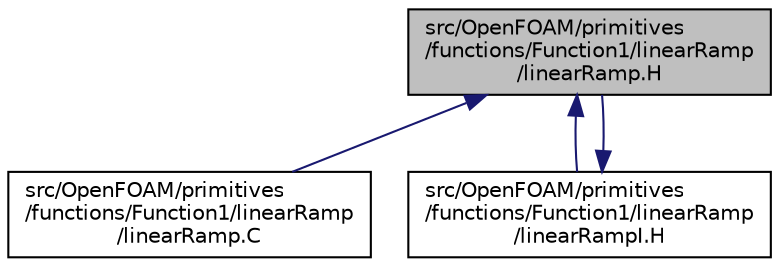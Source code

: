 digraph "src/OpenFOAM/primitives/functions/Function1/linearRamp/linearRamp.H"
{
  bgcolor="transparent";
  edge [fontname="Helvetica",fontsize="10",labelfontname="Helvetica",labelfontsize="10"];
  node [fontname="Helvetica",fontsize="10",shape=record];
  Node1 [label="src/OpenFOAM/primitives\l/functions/Function1/linearRamp\l/linearRamp.H",height=0.2,width=0.4,color="black", fillcolor="grey75", style="filled" fontcolor="black"];
  Node1 -> Node2 [dir="back",color="midnightblue",fontsize="10",style="solid",fontname="Helvetica"];
  Node2 [label="src/OpenFOAM/primitives\l/functions/Function1/linearRamp\l/linearRamp.C",height=0.2,width=0.4,color="black",URL="$linearRamp_8C.html"];
  Node1 -> Node3 [dir="back",color="midnightblue",fontsize="10",style="solid",fontname="Helvetica"];
  Node3 [label="src/OpenFOAM/primitives\l/functions/Function1/linearRamp\l/linearRampI.H",height=0.2,width=0.4,color="black",URL="$linearRampI_8H.html"];
  Node3 -> Node1 [dir="back",color="midnightblue",fontsize="10",style="solid",fontname="Helvetica"];
}
